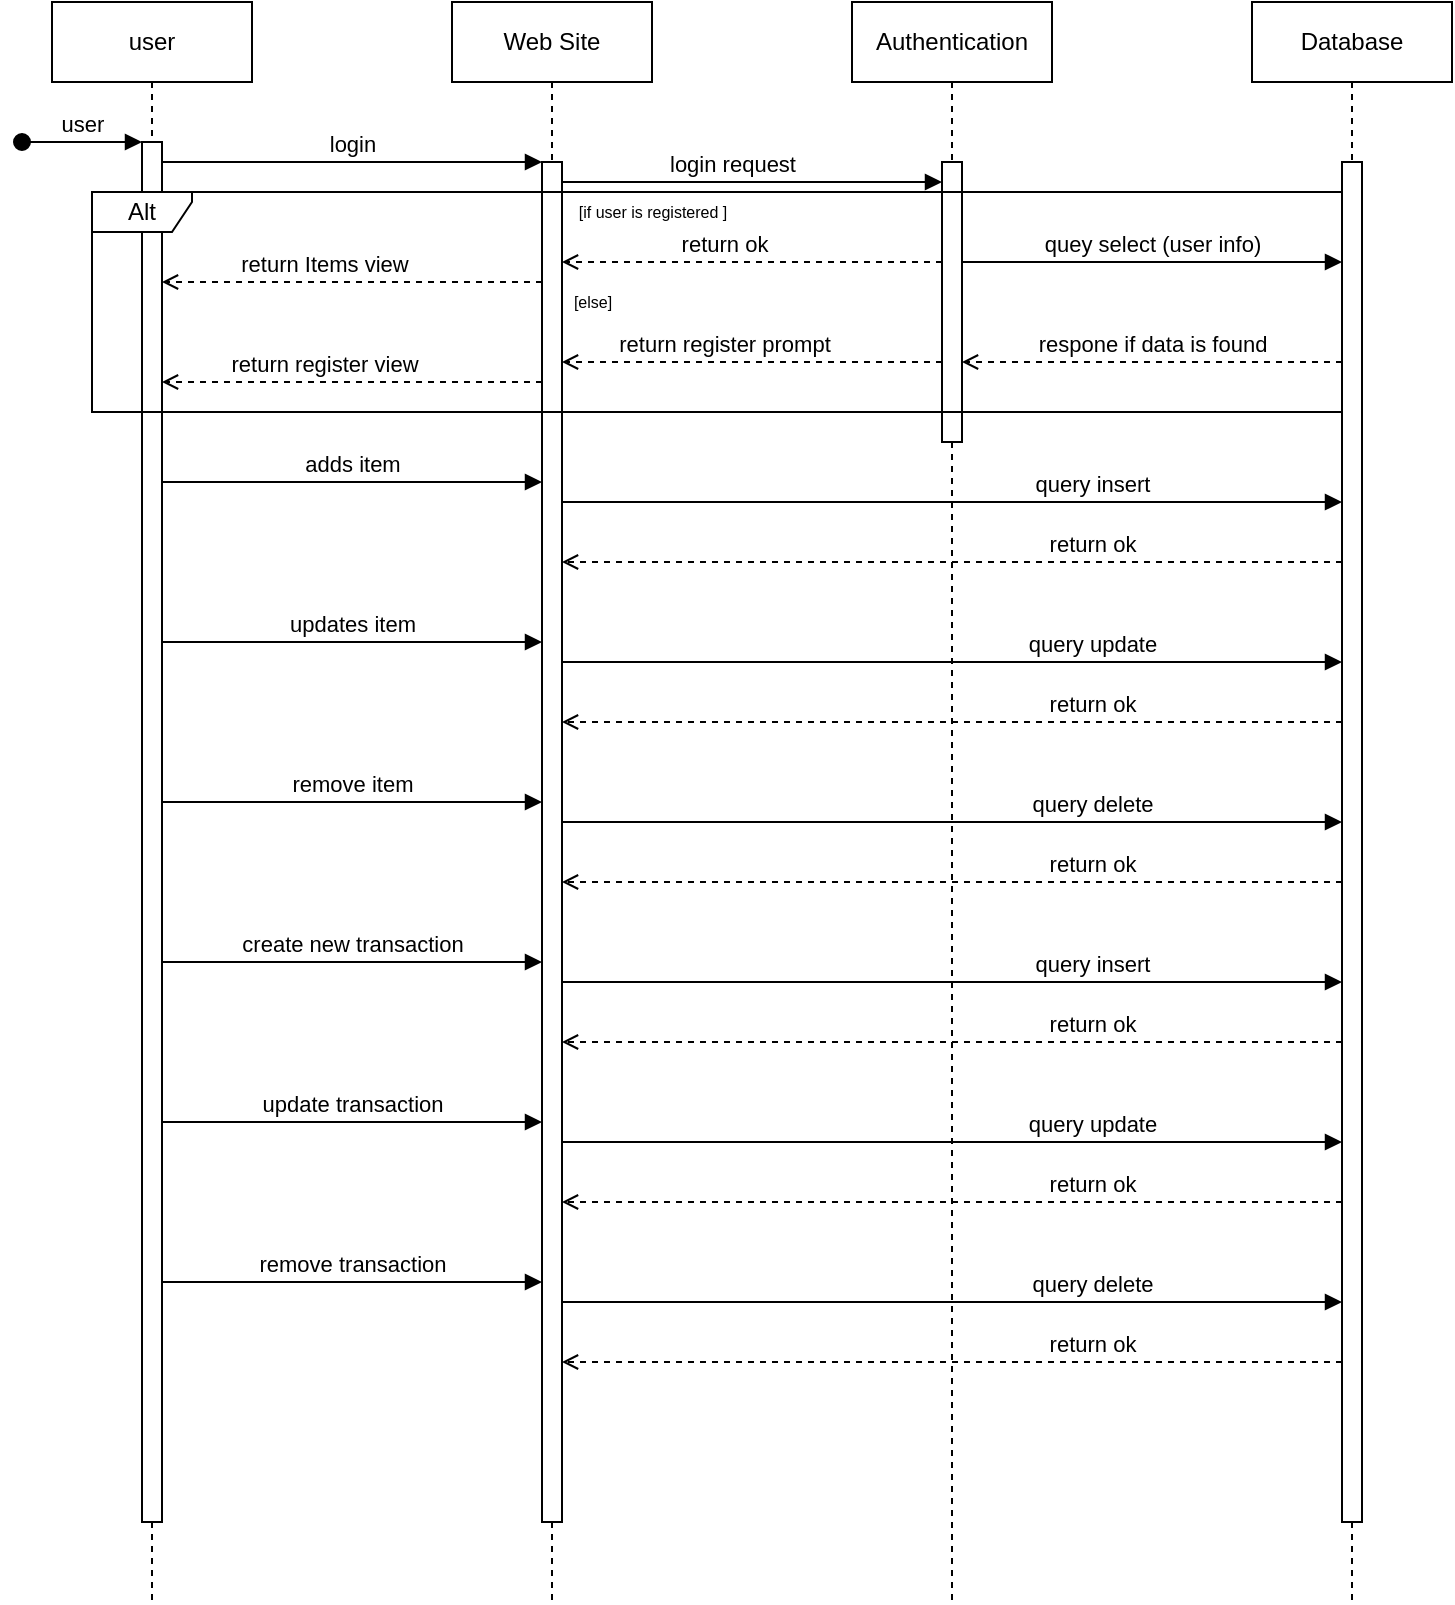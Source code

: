 <mxfile version="26.0.16">
  <diagram name="Page-1" id="2YBvvXClWsGukQMizWep">
    <mxGraphModel dx="1050" dy="671" grid="1" gridSize="10" guides="1" tooltips="1" connect="1" arrows="1" fold="1" page="1" pageScale="1" pageWidth="1100" pageHeight="850" math="0" shadow="0">
      <root>
        <mxCell id="0" />
        <mxCell id="1" parent="0" />
        <mxCell id="aM9ryv3xv72pqoxQDRHE-1" value="user" style="shape=umlLifeline;perimeter=lifelinePerimeter;whiteSpace=wrap;html=1;container=0;dropTarget=0;collapsible=0;recursiveResize=0;outlineConnect=0;portConstraint=eastwest;newEdgeStyle={&quot;edgeStyle&quot;:&quot;elbowEdgeStyle&quot;,&quot;elbow&quot;:&quot;vertical&quot;,&quot;curved&quot;:0,&quot;rounded&quot;:0};" parent="1" vertex="1">
          <mxGeometry x="40" y="40" width="100" height="800" as="geometry" />
        </mxCell>
        <mxCell id="aM9ryv3xv72pqoxQDRHE-2" value="" style="html=1;points=[];perimeter=orthogonalPerimeter;outlineConnect=0;targetShapes=umlLifeline;portConstraint=eastwest;newEdgeStyle={&quot;edgeStyle&quot;:&quot;elbowEdgeStyle&quot;,&quot;elbow&quot;:&quot;vertical&quot;,&quot;curved&quot;:0,&quot;rounded&quot;:0};" parent="aM9ryv3xv72pqoxQDRHE-1" vertex="1">
          <mxGeometry x="45" y="70" width="10" height="690" as="geometry" />
        </mxCell>
        <mxCell id="aM9ryv3xv72pqoxQDRHE-3" value="user" style="html=1;verticalAlign=bottom;startArrow=oval;endArrow=block;startSize=8;edgeStyle=elbowEdgeStyle;elbow=vertical;curved=0;rounded=0;" parent="aM9ryv3xv72pqoxQDRHE-1" target="aM9ryv3xv72pqoxQDRHE-2" edge="1">
          <mxGeometry relative="1" as="geometry">
            <mxPoint x="-15" y="70" as="sourcePoint" />
          </mxGeometry>
        </mxCell>
        <mxCell id="aM9ryv3xv72pqoxQDRHE-5" value="Web Site" style="shape=umlLifeline;perimeter=lifelinePerimeter;whiteSpace=wrap;html=1;container=0;dropTarget=0;collapsible=0;recursiveResize=0;outlineConnect=0;portConstraint=eastwest;newEdgeStyle={&quot;edgeStyle&quot;:&quot;elbowEdgeStyle&quot;,&quot;elbow&quot;:&quot;vertical&quot;,&quot;curved&quot;:0,&quot;rounded&quot;:0};" parent="1" vertex="1">
          <mxGeometry x="240" y="40" width="100" height="800" as="geometry" />
        </mxCell>
        <mxCell id="aM9ryv3xv72pqoxQDRHE-6" value="" style="html=1;points=[];perimeter=orthogonalPerimeter;outlineConnect=0;targetShapes=umlLifeline;portConstraint=eastwest;newEdgeStyle={&quot;edgeStyle&quot;:&quot;elbowEdgeStyle&quot;,&quot;elbow&quot;:&quot;vertical&quot;,&quot;curved&quot;:0,&quot;rounded&quot;:0};" parent="aM9ryv3xv72pqoxQDRHE-5" vertex="1">
          <mxGeometry x="45" y="80" width="10" height="680" as="geometry" />
        </mxCell>
        <mxCell id="aM9ryv3xv72pqoxQDRHE-7" value="login" style="html=1;verticalAlign=bottom;endArrow=block;edgeStyle=elbowEdgeStyle;elbow=vertical;curved=0;rounded=0;" parent="1" source="aM9ryv3xv72pqoxQDRHE-2" target="aM9ryv3xv72pqoxQDRHE-6" edge="1">
          <mxGeometry relative="1" as="geometry">
            <mxPoint x="205" y="130" as="sourcePoint" />
            <Array as="points">
              <mxPoint x="190" y="120" />
            </Array>
          </mxGeometry>
        </mxCell>
        <mxCell id="fq2a0ycka5RLqUpBh8eE-1" value="Authentication" style="shape=umlLifeline;perimeter=lifelinePerimeter;whiteSpace=wrap;html=1;container=0;dropTarget=0;collapsible=0;recursiveResize=0;outlineConnect=0;portConstraint=eastwest;newEdgeStyle={&quot;edgeStyle&quot;:&quot;elbowEdgeStyle&quot;,&quot;elbow&quot;:&quot;vertical&quot;,&quot;curved&quot;:0,&quot;rounded&quot;:0};" vertex="1" parent="1">
          <mxGeometry x="440" y="40" width="100" height="800" as="geometry" />
        </mxCell>
        <mxCell id="fq2a0ycka5RLqUpBh8eE-2" value="" style="html=1;points=[];perimeter=orthogonalPerimeter;outlineConnect=0;targetShapes=umlLifeline;portConstraint=eastwest;newEdgeStyle={&quot;edgeStyle&quot;:&quot;elbowEdgeStyle&quot;,&quot;elbow&quot;:&quot;vertical&quot;,&quot;curved&quot;:0,&quot;rounded&quot;:0};" vertex="1" parent="fq2a0ycka5RLqUpBh8eE-1">
          <mxGeometry x="45" y="80" width="10" height="140" as="geometry" />
        </mxCell>
        <mxCell id="fq2a0ycka5RLqUpBh8eE-7" value="login request" style="html=1;verticalAlign=bottom;endArrow=block;edgeStyle=elbowEdgeStyle;elbow=vertical;curved=0;rounded=0;" edge="1" parent="1" source="aM9ryv3xv72pqoxQDRHE-6" target="fq2a0ycka5RLqUpBh8eE-2">
          <mxGeometry x="-0.105" relative="1" as="geometry">
            <mxPoint x="300" y="130" as="sourcePoint" />
            <Array as="points">
              <mxPoint x="409.78" y="130" />
            </Array>
            <mxPoint x="479.5" y="130.0" as="targetPoint" />
            <mxPoint as="offset" />
          </mxGeometry>
        </mxCell>
        <mxCell id="fq2a0ycka5RLqUpBh8eE-8" value="Alt" style="shape=umlFrame;whiteSpace=wrap;html=1;pointerEvents=0;recursiveResize=0;container=1;collapsible=0;width=50;height=20;" vertex="1" parent="1">
          <mxGeometry x="60" y="135" width="630" height="110" as="geometry" />
        </mxCell>
        <mxCell id="fq2a0ycka5RLqUpBh8eE-12" value="[if user is registered ]" style="text;html=1;align=center;verticalAlign=middle;resizable=0;points=[];autosize=1;strokeColor=none;fillColor=none;fontSize=8;" vertex="1" parent="fq2a0ycka5RLqUpBh8eE-8">
          <mxGeometry x="230" width="100" height="20" as="geometry" />
        </mxCell>
        <mxCell id="fq2a0ycka5RLqUpBh8eE-17" value="[else]" style="text;html=1;align=center;verticalAlign=middle;resizable=0;points=[];autosize=1;strokeColor=none;fillColor=none;fontSize=8;" vertex="1" parent="fq2a0ycka5RLqUpBh8eE-8">
          <mxGeometry x="230" y="45" width="40" height="20" as="geometry" />
        </mxCell>
        <mxCell id="fq2a0ycka5RLqUpBh8eE-20" value="return register view" style="html=1;verticalAlign=bottom;endArrow=open;edgeStyle=elbowEdgeStyle;elbow=vertical;curved=0;rounded=0;dashed=1;endFill=0;" edge="1" parent="fq2a0ycka5RLqUpBh8eE-8">
          <mxGeometry x="0.15" relative="1" as="geometry">
            <mxPoint x="225.0" y="95.001" as="sourcePoint" />
            <Array as="points" />
            <mxPoint x="35" y="95.001" as="targetPoint" />
            <mxPoint as="offset" />
          </mxGeometry>
        </mxCell>
        <mxCell id="aM9ryv3xv72pqoxQDRHE-9" value="return ok" style="html=1;verticalAlign=bottom;endArrow=open;edgeStyle=elbowEdgeStyle;elbow=vertical;curved=0;rounded=0;dashed=1;endFill=0;" parent="1" source="fq2a0ycka5RLqUpBh8eE-2" target="aM9ryv3xv72pqoxQDRHE-6" edge="1">
          <mxGeometry x="0.15" relative="1" as="geometry">
            <mxPoint x="480" y="190" as="sourcePoint" />
            <Array as="points">
              <mxPoint x="390" y="170" />
            </Array>
            <mxPoint x="310" y="190" as="targetPoint" />
            <mxPoint as="offset" />
          </mxGeometry>
        </mxCell>
        <mxCell id="fq2a0ycka5RLqUpBh8eE-11" value="return register prompt" style="html=1;verticalAlign=bottom;endArrow=open;edgeStyle=elbowEdgeStyle;elbow=vertical;curved=0;rounded=0;dashed=1;endFill=0;" edge="1" parent="1" source="fq2a0ycka5RLqUpBh8eE-2" target="aM9ryv3xv72pqoxQDRHE-6">
          <mxGeometry x="0.15" relative="1" as="geometry">
            <mxPoint x="500" y="220" as="sourcePoint" />
            <Array as="points">
              <mxPoint x="450" y="220" />
            </Array>
            <mxPoint x="315" y="220" as="targetPoint" />
            <mxPoint as="offset" />
          </mxGeometry>
        </mxCell>
        <mxCell id="fq2a0ycka5RLqUpBh8eE-19" value="return Items view" style="html=1;verticalAlign=bottom;endArrow=open;edgeStyle=elbowEdgeStyle;elbow=vertical;curved=0;rounded=0;dashed=1;endFill=0;" edge="1" parent="1" source="aM9ryv3xv72pqoxQDRHE-6" target="aM9ryv3xv72pqoxQDRHE-2">
          <mxGeometry x="0.149" relative="1" as="geometry">
            <mxPoint x="190" y="180" as="sourcePoint" />
            <Array as="points">
              <mxPoint x="240" y="180" />
            </Array>
            <mxPoint x="110" y="180" as="targetPoint" />
            <mxPoint as="offset" />
          </mxGeometry>
        </mxCell>
        <mxCell id="fq2a0ycka5RLqUpBh8eE-23" value="Database" style="shape=umlLifeline;perimeter=lifelinePerimeter;whiteSpace=wrap;html=1;container=0;dropTarget=0;collapsible=0;recursiveResize=0;outlineConnect=0;portConstraint=eastwest;newEdgeStyle={&quot;edgeStyle&quot;:&quot;elbowEdgeStyle&quot;,&quot;elbow&quot;:&quot;vertical&quot;,&quot;curved&quot;:0,&quot;rounded&quot;:0};" vertex="1" parent="1">
          <mxGeometry x="640" y="40" width="100" height="800" as="geometry" />
        </mxCell>
        <mxCell id="fq2a0ycka5RLqUpBh8eE-24" value="" style="html=1;points=[];perimeter=orthogonalPerimeter;outlineConnect=0;targetShapes=umlLifeline;portConstraint=eastwest;newEdgeStyle={&quot;edgeStyle&quot;:&quot;elbowEdgeStyle&quot;,&quot;elbow&quot;:&quot;vertical&quot;,&quot;curved&quot;:0,&quot;rounded&quot;:0};" vertex="1" parent="fq2a0ycka5RLqUpBh8eE-23">
          <mxGeometry x="45" y="80" width="10" height="680" as="geometry" />
        </mxCell>
        <mxCell id="fq2a0ycka5RLqUpBh8eE-25" value="quey select (user info)" style="html=1;verticalAlign=bottom;endArrow=block;edgeStyle=elbowEdgeStyle;elbow=vertical;curved=0;rounded=0;" edge="1" parent="1" source="fq2a0ycka5RLqUpBh8eE-2" target="fq2a0ycka5RLqUpBh8eE-24">
          <mxGeometry relative="1" as="geometry">
            <mxPoint x="520" y="160" as="sourcePoint" />
            <Array as="points">
              <mxPoint x="580" y="170" />
            </Array>
            <mxPoint x="680" y="160" as="targetPoint" />
          </mxGeometry>
        </mxCell>
        <mxCell id="fq2a0ycka5RLqUpBh8eE-26" value="respone if data is found" style="html=1;verticalAlign=bottom;endArrow=open;edgeStyle=elbowEdgeStyle;elbow=vertical;curved=0;rounded=0;dashed=1;endFill=0;" edge="1" parent="1" source="fq2a0ycka5RLqUpBh8eE-24" target="fq2a0ycka5RLqUpBh8eE-2">
          <mxGeometry relative="1" as="geometry">
            <mxPoint x="645" y="200" as="sourcePoint" />
            <Array as="points">
              <mxPoint x="610" y="220" />
            </Array>
            <mxPoint x="500" y="200" as="targetPoint" />
            <mxPoint as="offset" />
          </mxGeometry>
        </mxCell>
        <mxCell id="fq2a0ycka5RLqUpBh8eE-27" value="adds item" style="html=1;verticalAlign=bottom;endArrow=block;edgeStyle=elbowEdgeStyle;elbow=vertical;curved=0;rounded=0;" edge="1" parent="1">
          <mxGeometry relative="1" as="geometry">
            <mxPoint x="95" y="280" as="sourcePoint" />
            <Array as="points">
              <mxPoint x="220" y="280" />
            </Array>
            <mxPoint x="285" y="280" as="targetPoint" />
          </mxGeometry>
        </mxCell>
        <mxCell id="fq2a0ycka5RLqUpBh8eE-28" value="query insert" style="html=1;verticalAlign=bottom;endArrow=block;edgeStyle=elbowEdgeStyle;elbow=vertical;curved=0;rounded=0;" edge="1" parent="1">
          <mxGeometry x="0.359" relative="1" as="geometry">
            <mxPoint x="295" y="290" as="sourcePoint" />
            <Array as="points">
              <mxPoint x="440" y="290" />
            </Array>
            <mxPoint x="685" y="290" as="targetPoint" />
            <mxPoint as="offset" />
          </mxGeometry>
        </mxCell>
        <mxCell id="fq2a0ycka5RLqUpBh8eE-29" value="return ok" style="html=1;verticalAlign=bottom;endArrow=open;edgeStyle=elbowEdgeStyle;elbow=vertical;curved=0;rounded=0;dashed=1;endFill=0;" edge="1" parent="1">
          <mxGeometry x="-0.359" relative="1" as="geometry">
            <mxPoint x="685" y="320" as="sourcePoint" />
            <Array as="points">
              <mxPoint x="440" y="320" />
            </Array>
            <mxPoint x="295" y="320" as="targetPoint" />
            <mxPoint as="offset" />
          </mxGeometry>
        </mxCell>
        <mxCell id="fq2a0ycka5RLqUpBh8eE-30" value="updates item" style="html=1;verticalAlign=bottom;endArrow=block;edgeStyle=elbowEdgeStyle;elbow=vertical;curved=0;rounded=0;" edge="1" parent="1">
          <mxGeometry relative="1" as="geometry">
            <mxPoint x="95" y="360" as="sourcePoint" />
            <Array as="points">
              <mxPoint x="225" y="360" />
            </Array>
            <mxPoint x="285" y="360" as="targetPoint" />
          </mxGeometry>
        </mxCell>
        <mxCell id="fq2a0ycka5RLqUpBh8eE-31" value="query update" style="html=1;verticalAlign=bottom;endArrow=block;edgeStyle=elbowEdgeStyle;elbow=vertical;curved=0;rounded=0;" edge="1" parent="1">
          <mxGeometry x="0.359" relative="1" as="geometry">
            <mxPoint x="295" y="370" as="sourcePoint" />
            <Array as="points">
              <mxPoint x="445" y="370" />
            </Array>
            <mxPoint x="685" y="370" as="targetPoint" />
            <mxPoint as="offset" />
          </mxGeometry>
        </mxCell>
        <mxCell id="fq2a0ycka5RLqUpBh8eE-32" value="return ok" style="html=1;verticalAlign=bottom;endArrow=open;edgeStyle=elbowEdgeStyle;elbow=vertical;curved=0;rounded=0;dashed=1;endFill=0;" edge="1" parent="1">
          <mxGeometry x="-0.359" relative="1" as="geometry">
            <mxPoint x="685" y="400" as="sourcePoint" />
            <Array as="points">
              <mxPoint x="445" y="400" />
            </Array>
            <mxPoint x="295" y="400" as="targetPoint" />
            <mxPoint as="offset" />
          </mxGeometry>
        </mxCell>
        <mxCell id="fq2a0ycka5RLqUpBh8eE-33" value="remove item" style="html=1;verticalAlign=bottom;endArrow=block;edgeStyle=elbowEdgeStyle;elbow=vertical;curved=0;rounded=0;" edge="1" parent="1">
          <mxGeometry relative="1" as="geometry">
            <mxPoint x="95" y="440" as="sourcePoint" />
            <Array as="points">
              <mxPoint x="215" y="440" />
            </Array>
            <mxPoint x="285" y="440" as="targetPoint" />
          </mxGeometry>
        </mxCell>
        <mxCell id="fq2a0ycka5RLqUpBh8eE-34" value="query delete" style="html=1;verticalAlign=bottom;endArrow=block;edgeStyle=elbowEdgeStyle;elbow=vertical;curved=0;rounded=0;" edge="1" parent="1">
          <mxGeometry x="0.359" relative="1" as="geometry">
            <mxPoint x="295" y="450" as="sourcePoint" />
            <Array as="points">
              <mxPoint x="435" y="450" />
            </Array>
            <mxPoint x="685" y="450" as="targetPoint" />
            <mxPoint as="offset" />
          </mxGeometry>
        </mxCell>
        <mxCell id="fq2a0ycka5RLqUpBh8eE-35" value="return ok" style="html=1;verticalAlign=bottom;endArrow=open;edgeStyle=elbowEdgeStyle;elbow=vertical;curved=0;rounded=0;dashed=1;endFill=0;" edge="1" parent="1">
          <mxGeometry x="-0.359" relative="1" as="geometry">
            <mxPoint x="685" y="480" as="sourcePoint" />
            <Array as="points">
              <mxPoint x="435" y="480" />
            </Array>
            <mxPoint x="295" y="480" as="targetPoint" />
            <mxPoint as="offset" />
          </mxGeometry>
        </mxCell>
        <mxCell id="fq2a0ycka5RLqUpBh8eE-36" value="create new transaction" style="html=1;verticalAlign=bottom;endArrow=block;edgeStyle=elbowEdgeStyle;elbow=vertical;curved=0;rounded=0;" edge="1" parent="1">
          <mxGeometry relative="1" as="geometry">
            <mxPoint x="95" y="520" as="sourcePoint" />
            <Array as="points">
              <mxPoint x="225" y="520" />
            </Array>
            <mxPoint x="285" y="520" as="targetPoint" />
            <mxPoint as="offset" />
          </mxGeometry>
        </mxCell>
        <mxCell id="fq2a0ycka5RLqUpBh8eE-37" value="query insert" style="html=1;verticalAlign=bottom;endArrow=block;edgeStyle=elbowEdgeStyle;elbow=vertical;curved=0;rounded=0;" edge="1" parent="1">
          <mxGeometry x="0.359" relative="1" as="geometry">
            <mxPoint x="295" y="530" as="sourcePoint" />
            <Array as="points">
              <mxPoint x="445" y="530" />
            </Array>
            <mxPoint x="685" y="530" as="targetPoint" />
            <mxPoint as="offset" />
          </mxGeometry>
        </mxCell>
        <mxCell id="fq2a0ycka5RLqUpBh8eE-38" value="return ok" style="html=1;verticalAlign=bottom;endArrow=open;edgeStyle=elbowEdgeStyle;elbow=vertical;curved=0;rounded=0;dashed=1;endFill=0;" edge="1" parent="1">
          <mxGeometry x="-0.359" relative="1" as="geometry">
            <mxPoint x="685" y="560" as="sourcePoint" />
            <Array as="points">
              <mxPoint x="445" y="560" />
            </Array>
            <mxPoint x="295" y="560" as="targetPoint" />
            <mxPoint as="offset" />
          </mxGeometry>
        </mxCell>
        <mxCell id="fq2a0ycka5RLqUpBh8eE-39" value="update transaction" style="html=1;verticalAlign=bottom;endArrow=block;edgeStyle=elbowEdgeStyle;elbow=vertical;curved=0;rounded=0;" edge="1" parent="1" source="aM9ryv3xv72pqoxQDRHE-2" target="aM9ryv3xv72pqoxQDRHE-6">
          <mxGeometry relative="1" as="geometry">
            <mxPoint x="110" y="600" as="sourcePoint" />
            <Array as="points">
              <mxPoint x="230" y="600" />
            </Array>
            <mxPoint x="280" y="600" as="targetPoint" />
            <mxPoint as="offset" />
          </mxGeometry>
        </mxCell>
        <mxCell id="fq2a0ycka5RLqUpBh8eE-40" value="query update" style="html=1;verticalAlign=bottom;endArrow=block;edgeStyle=elbowEdgeStyle;elbow=vertical;curved=0;rounded=0;" edge="1" parent="1" source="aM9ryv3xv72pqoxQDRHE-6" target="fq2a0ycka5RLqUpBh8eE-24">
          <mxGeometry x="0.359" relative="1" as="geometry">
            <mxPoint x="320" y="610" as="sourcePoint" />
            <Array as="points">
              <mxPoint x="450" y="610" />
            </Array>
            <mxPoint x="670" y="610" as="targetPoint" />
            <mxPoint as="offset" />
          </mxGeometry>
        </mxCell>
        <mxCell id="fq2a0ycka5RLqUpBh8eE-41" value="return ok" style="html=1;verticalAlign=bottom;endArrow=open;edgeStyle=elbowEdgeStyle;elbow=vertical;curved=0;rounded=0;dashed=1;endFill=0;" edge="1" parent="1" source="fq2a0ycka5RLqUpBh8eE-24" target="aM9ryv3xv72pqoxQDRHE-6">
          <mxGeometry x="-0.359" relative="1" as="geometry">
            <mxPoint x="670" y="640" as="sourcePoint" />
            <Array as="points">
              <mxPoint x="450" y="640" />
            </Array>
            <mxPoint x="310" y="640" as="targetPoint" />
            <mxPoint as="offset" />
          </mxGeometry>
        </mxCell>
        <mxCell id="fq2a0ycka5RLqUpBh8eE-42" value="remove transaction" style="html=1;verticalAlign=bottom;endArrow=block;edgeStyle=elbowEdgeStyle;elbow=vertical;curved=0;rounded=0;" edge="1" parent="1" source="aM9ryv3xv72pqoxQDRHE-2" target="aM9ryv3xv72pqoxQDRHE-6">
          <mxGeometry relative="1" as="geometry">
            <mxPoint x="130" y="680" as="sourcePoint" />
            <Array as="points">
              <mxPoint x="210" y="680" />
            </Array>
            <mxPoint x="270" y="680" as="targetPoint" />
            <mxPoint as="offset" />
          </mxGeometry>
        </mxCell>
        <mxCell id="fq2a0ycka5RLqUpBh8eE-43" value="query delete" style="html=1;verticalAlign=bottom;endArrow=block;edgeStyle=elbowEdgeStyle;elbow=vertical;curved=0;rounded=0;" edge="1" parent="1" source="aM9ryv3xv72pqoxQDRHE-6" target="fq2a0ycka5RLqUpBh8eE-24">
          <mxGeometry x="0.359" relative="1" as="geometry">
            <mxPoint x="320" y="690" as="sourcePoint" />
            <Array as="points">
              <mxPoint x="430" y="690" />
            </Array>
            <mxPoint x="670" y="690" as="targetPoint" />
            <mxPoint as="offset" />
          </mxGeometry>
        </mxCell>
        <mxCell id="fq2a0ycka5RLqUpBh8eE-44" value="return ok" style="html=1;verticalAlign=bottom;endArrow=open;edgeStyle=elbowEdgeStyle;elbow=vertical;curved=0;rounded=0;dashed=1;endFill=0;" edge="1" parent="1" source="fq2a0ycka5RLqUpBh8eE-24" target="aM9ryv3xv72pqoxQDRHE-6">
          <mxGeometry x="-0.359" relative="1" as="geometry">
            <mxPoint x="670" y="720" as="sourcePoint" />
            <Array as="points">
              <mxPoint x="430" y="720" />
            </Array>
            <mxPoint x="330" y="720" as="targetPoint" />
            <mxPoint as="offset" />
          </mxGeometry>
        </mxCell>
      </root>
    </mxGraphModel>
  </diagram>
</mxfile>
